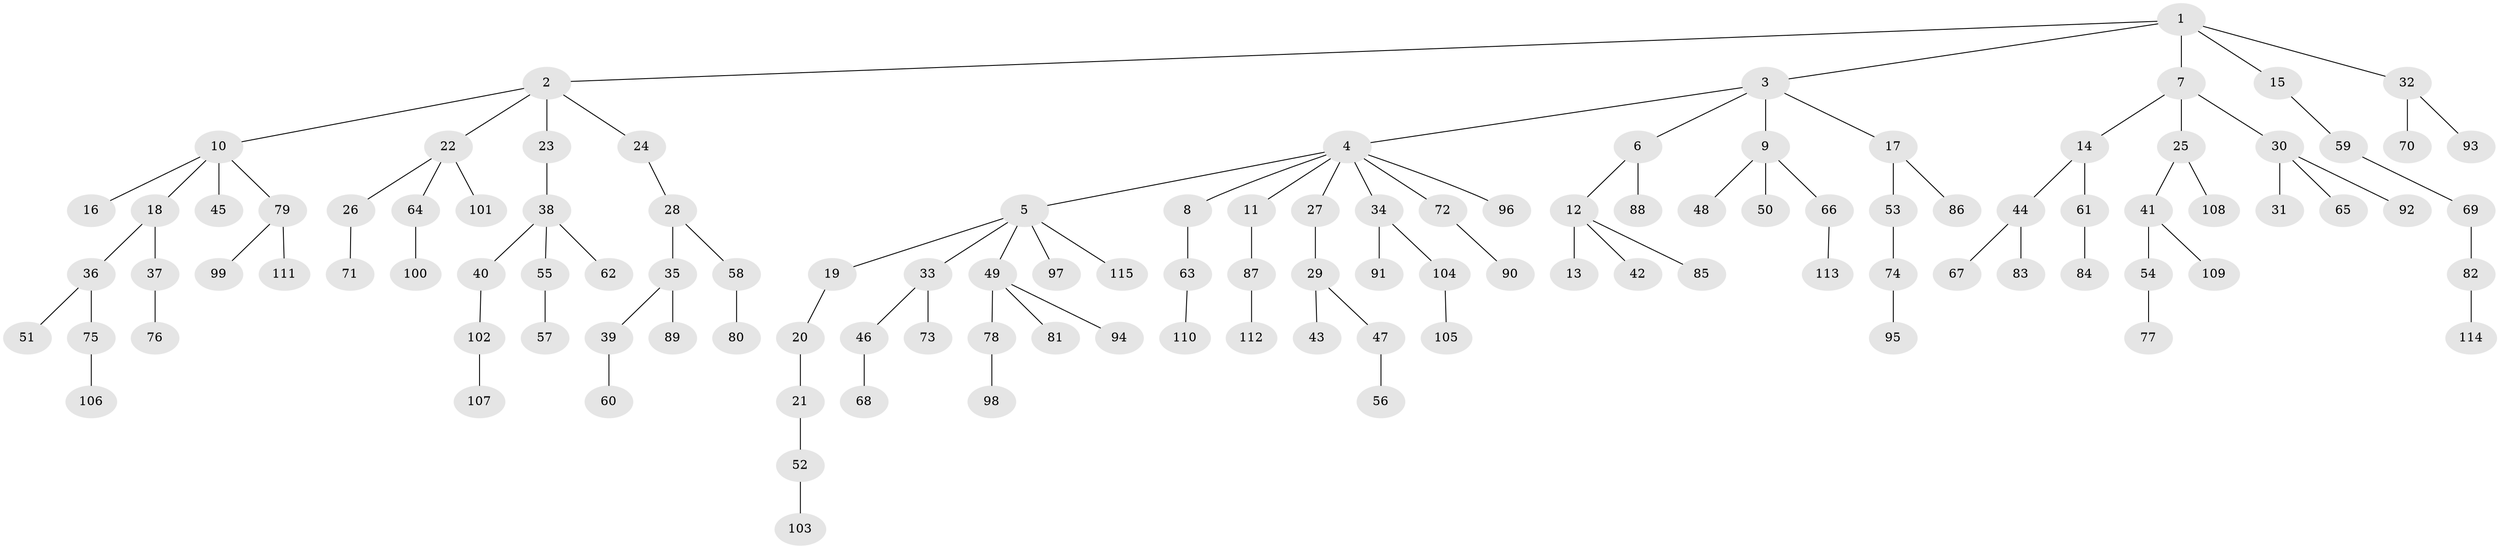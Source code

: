 // coarse degree distribution, {7: 0.013157894736842105, 8: 0.02631578947368421, 5: 0.013157894736842105, 6: 0.013157894736842105, 2: 0.23684210526315788, 3: 0.11842105263157894, 1: 0.5394736842105263, 4: 0.039473684210526314}
// Generated by graph-tools (version 1.1) at 2025/42/03/06/25 10:42:05]
// undirected, 115 vertices, 114 edges
graph export_dot {
graph [start="1"]
  node [color=gray90,style=filled];
  1;
  2;
  3;
  4;
  5;
  6;
  7;
  8;
  9;
  10;
  11;
  12;
  13;
  14;
  15;
  16;
  17;
  18;
  19;
  20;
  21;
  22;
  23;
  24;
  25;
  26;
  27;
  28;
  29;
  30;
  31;
  32;
  33;
  34;
  35;
  36;
  37;
  38;
  39;
  40;
  41;
  42;
  43;
  44;
  45;
  46;
  47;
  48;
  49;
  50;
  51;
  52;
  53;
  54;
  55;
  56;
  57;
  58;
  59;
  60;
  61;
  62;
  63;
  64;
  65;
  66;
  67;
  68;
  69;
  70;
  71;
  72;
  73;
  74;
  75;
  76;
  77;
  78;
  79;
  80;
  81;
  82;
  83;
  84;
  85;
  86;
  87;
  88;
  89;
  90;
  91;
  92;
  93;
  94;
  95;
  96;
  97;
  98;
  99;
  100;
  101;
  102;
  103;
  104;
  105;
  106;
  107;
  108;
  109;
  110;
  111;
  112;
  113;
  114;
  115;
  1 -- 2;
  1 -- 3;
  1 -- 7;
  1 -- 15;
  1 -- 32;
  2 -- 10;
  2 -- 22;
  2 -- 23;
  2 -- 24;
  3 -- 4;
  3 -- 6;
  3 -- 9;
  3 -- 17;
  4 -- 5;
  4 -- 8;
  4 -- 11;
  4 -- 27;
  4 -- 34;
  4 -- 72;
  4 -- 96;
  5 -- 19;
  5 -- 33;
  5 -- 49;
  5 -- 97;
  5 -- 115;
  6 -- 12;
  6 -- 88;
  7 -- 14;
  7 -- 25;
  7 -- 30;
  8 -- 63;
  9 -- 48;
  9 -- 50;
  9 -- 66;
  10 -- 16;
  10 -- 18;
  10 -- 45;
  10 -- 79;
  11 -- 87;
  12 -- 13;
  12 -- 42;
  12 -- 85;
  14 -- 44;
  14 -- 61;
  15 -- 59;
  17 -- 53;
  17 -- 86;
  18 -- 36;
  18 -- 37;
  19 -- 20;
  20 -- 21;
  21 -- 52;
  22 -- 26;
  22 -- 64;
  22 -- 101;
  23 -- 38;
  24 -- 28;
  25 -- 41;
  25 -- 108;
  26 -- 71;
  27 -- 29;
  28 -- 35;
  28 -- 58;
  29 -- 43;
  29 -- 47;
  30 -- 31;
  30 -- 65;
  30 -- 92;
  32 -- 70;
  32 -- 93;
  33 -- 46;
  33 -- 73;
  34 -- 91;
  34 -- 104;
  35 -- 39;
  35 -- 89;
  36 -- 51;
  36 -- 75;
  37 -- 76;
  38 -- 40;
  38 -- 55;
  38 -- 62;
  39 -- 60;
  40 -- 102;
  41 -- 54;
  41 -- 109;
  44 -- 67;
  44 -- 83;
  46 -- 68;
  47 -- 56;
  49 -- 78;
  49 -- 81;
  49 -- 94;
  52 -- 103;
  53 -- 74;
  54 -- 77;
  55 -- 57;
  58 -- 80;
  59 -- 69;
  61 -- 84;
  63 -- 110;
  64 -- 100;
  66 -- 113;
  69 -- 82;
  72 -- 90;
  74 -- 95;
  75 -- 106;
  78 -- 98;
  79 -- 99;
  79 -- 111;
  82 -- 114;
  87 -- 112;
  102 -- 107;
  104 -- 105;
}

